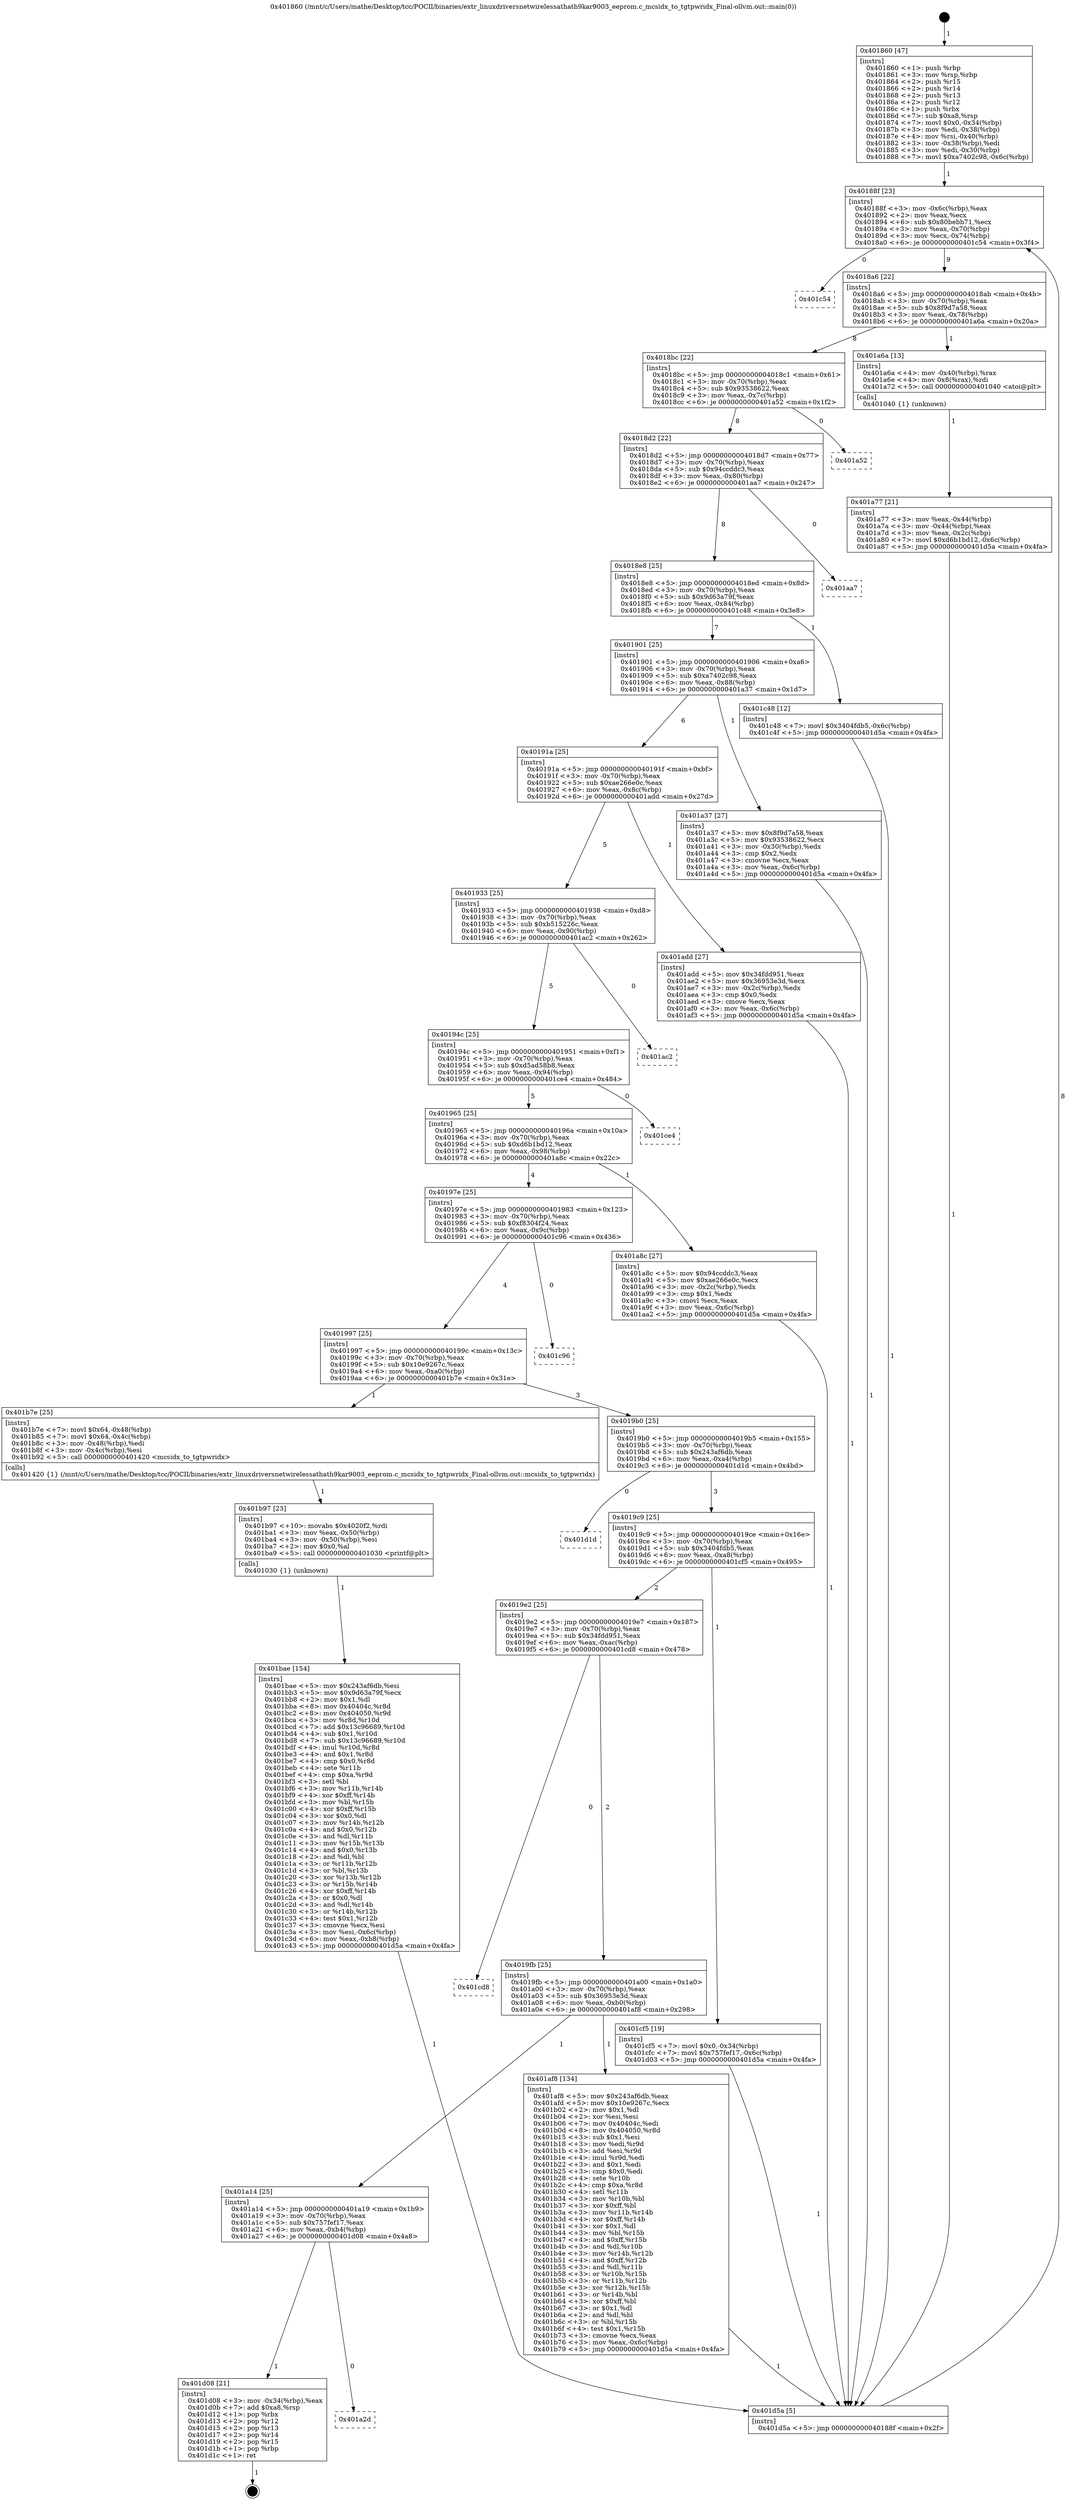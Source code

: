 digraph "0x401860" {
  label = "0x401860 (/mnt/c/Users/mathe/Desktop/tcc/POCII/binaries/extr_linuxdriversnetwirelessathath9kar9003_eeprom.c_mcsidx_to_tgtpwridx_Final-ollvm.out::main(0))"
  labelloc = "t"
  node[shape=record]

  Entry [label="",width=0.3,height=0.3,shape=circle,fillcolor=black,style=filled]
  "0x40188f" [label="{
     0x40188f [23]\l
     | [instrs]\l
     &nbsp;&nbsp;0x40188f \<+3\>: mov -0x6c(%rbp),%eax\l
     &nbsp;&nbsp;0x401892 \<+2\>: mov %eax,%ecx\l
     &nbsp;&nbsp;0x401894 \<+6\>: sub $0x80bebb71,%ecx\l
     &nbsp;&nbsp;0x40189a \<+3\>: mov %eax,-0x70(%rbp)\l
     &nbsp;&nbsp;0x40189d \<+3\>: mov %ecx,-0x74(%rbp)\l
     &nbsp;&nbsp;0x4018a0 \<+6\>: je 0000000000401c54 \<main+0x3f4\>\l
  }"]
  "0x401c54" [label="{
     0x401c54\l
  }", style=dashed]
  "0x4018a6" [label="{
     0x4018a6 [22]\l
     | [instrs]\l
     &nbsp;&nbsp;0x4018a6 \<+5\>: jmp 00000000004018ab \<main+0x4b\>\l
     &nbsp;&nbsp;0x4018ab \<+3\>: mov -0x70(%rbp),%eax\l
     &nbsp;&nbsp;0x4018ae \<+5\>: sub $0x8f9d7a58,%eax\l
     &nbsp;&nbsp;0x4018b3 \<+3\>: mov %eax,-0x78(%rbp)\l
     &nbsp;&nbsp;0x4018b6 \<+6\>: je 0000000000401a6a \<main+0x20a\>\l
  }"]
  Exit [label="",width=0.3,height=0.3,shape=circle,fillcolor=black,style=filled,peripheries=2]
  "0x401a6a" [label="{
     0x401a6a [13]\l
     | [instrs]\l
     &nbsp;&nbsp;0x401a6a \<+4\>: mov -0x40(%rbp),%rax\l
     &nbsp;&nbsp;0x401a6e \<+4\>: mov 0x8(%rax),%rdi\l
     &nbsp;&nbsp;0x401a72 \<+5\>: call 0000000000401040 \<atoi@plt\>\l
     | [calls]\l
     &nbsp;&nbsp;0x401040 \{1\} (unknown)\l
  }"]
  "0x4018bc" [label="{
     0x4018bc [22]\l
     | [instrs]\l
     &nbsp;&nbsp;0x4018bc \<+5\>: jmp 00000000004018c1 \<main+0x61\>\l
     &nbsp;&nbsp;0x4018c1 \<+3\>: mov -0x70(%rbp),%eax\l
     &nbsp;&nbsp;0x4018c4 \<+5\>: sub $0x93538622,%eax\l
     &nbsp;&nbsp;0x4018c9 \<+3\>: mov %eax,-0x7c(%rbp)\l
     &nbsp;&nbsp;0x4018cc \<+6\>: je 0000000000401a52 \<main+0x1f2\>\l
  }"]
  "0x401a2d" [label="{
     0x401a2d\l
  }", style=dashed]
  "0x401a52" [label="{
     0x401a52\l
  }", style=dashed]
  "0x4018d2" [label="{
     0x4018d2 [22]\l
     | [instrs]\l
     &nbsp;&nbsp;0x4018d2 \<+5\>: jmp 00000000004018d7 \<main+0x77\>\l
     &nbsp;&nbsp;0x4018d7 \<+3\>: mov -0x70(%rbp),%eax\l
     &nbsp;&nbsp;0x4018da \<+5\>: sub $0x94ccddc3,%eax\l
     &nbsp;&nbsp;0x4018df \<+3\>: mov %eax,-0x80(%rbp)\l
     &nbsp;&nbsp;0x4018e2 \<+6\>: je 0000000000401aa7 \<main+0x247\>\l
  }"]
  "0x401d08" [label="{
     0x401d08 [21]\l
     | [instrs]\l
     &nbsp;&nbsp;0x401d08 \<+3\>: mov -0x34(%rbp),%eax\l
     &nbsp;&nbsp;0x401d0b \<+7\>: add $0xa8,%rsp\l
     &nbsp;&nbsp;0x401d12 \<+1\>: pop %rbx\l
     &nbsp;&nbsp;0x401d13 \<+2\>: pop %r12\l
     &nbsp;&nbsp;0x401d15 \<+2\>: pop %r13\l
     &nbsp;&nbsp;0x401d17 \<+2\>: pop %r14\l
     &nbsp;&nbsp;0x401d19 \<+2\>: pop %r15\l
     &nbsp;&nbsp;0x401d1b \<+1\>: pop %rbp\l
     &nbsp;&nbsp;0x401d1c \<+1\>: ret\l
  }"]
  "0x401aa7" [label="{
     0x401aa7\l
  }", style=dashed]
  "0x4018e8" [label="{
     0x4018e8 [25]\l
     | [instrs]\l
     &nbsp;&nbsp;0x4018e8 \<+5\>: jmp 00000000004018ed \<main+0x8d\>\l
     &nbsp;&nbsp;0x4018ed \<+3\>: mov -0x70(%rbp),%eax\l
     &nbsp;&nbsp;0x4018f0 \<+5\>: sub $0x9d63a79f,%eax\l
     &nbsp;&nbsp;0x4018f5 \<+6\>: mov %eax,-0x84(%rbp)\l
     &nbsp;&nbsp;0x4018fb \<+6\>: je 0000000000401c48 \<main+0x3e8\>\l
  }"]
  "0x401bae" [label="{
     0x401bae [154]\l
     | [instrs]\l
     &nbsp;&nbsp;0x401bae \<+5\>: mov $0x243af6db,%esi\l
     &nbsp;&nbsp;0x401bb3 \<+5\>: mov $0x9d63a79f,%ecx\l
     &nbsp;&nbsp;0x401bb8 \<+2\>: mov $0x1,%dl\l
     &nbsp;&nbsp;0x401bba \<+8\>: mov 0x40404c,%r8d\l
     &nbsp;&nbsp;0x401bc2 \<+8\>: mov 0x404050,%r9d\l
     &nbsp;&nbsp;0x401bca \<+3\>: mov %r8d,%r10d\l
     &nbsp;&nbsp;0x401bcd \<+7\>: add $0x13c96689,%r10d\l
     &nbsp;&nbsp;0x401bd4 \<+4\>: sub $0x1,%r10d\l
     &nbsp;&nbsp;0x401bd8 \<+7\>: sub $0x13c96689,%r10d\l
     &nbsp;&nbsp;0x401bdf \<+4\>: imul %r10d,%r8d\l
     &nbsp;&nbsp;0x401be3 \<+4\>: and $0x1,%r8d\l
     &nbsp;&nbsp;0x401be7 \<+4\>: cmp $0x0,%r8d\l
     &nbsp;&nbsp;0x401beb \<+4\>: sete %r11b\l
     &nbsp;&nbsp;0x401bef \<+4\>: cmp $0xa,%r9d\l
     &nbsp;&nbsp;0x401bf3 \<+3\>: setl %bl\l
     &nbsp;&nbsp;0x401bf6 \<+3\>: mov %r11b,%r14b\l
     &nbsp;&nbsp;0x401bf9 \<+4\>: xor $0xff,%r14b\l
     &nbsp;&nbsp;0x401bfd \<+3\>: mov %bl,%r15b\l
     &nbsp;&nbsp;0x401c00 \<+4\>: xor $0xff,%r15b\l
     &nbsp;&nbsp;0x401c04 \<+3\>: xor $0x0,%dl\l
     &nbsp;&nbsp;0x401c07 \<+3\>: mov %r14b,%r12b\l
     &nbsp;&nbsp;0x401c0a \<+4\>: and $0x0,%r12b\l
     &nbsp;&nbsp;0x401c0e \<+3\>: and %dl,%r11b\l
     &nbsp;&nbsp;0x401c11 \<+3\>: mov %r15b,%r13b\l
     &nbsp;&nbsp;0x401c14 \<+4\>: and $0x0,%r13b\l
     &nbsp;&nbsp;0x401c18 \<+2\>: and %dl,%bl\l
     &nbsp;&nbsp;0x401c1a \<+3\>: or %r11b,%r12b\l
     &nbsp;&nbsp;0x401c1d \<+3\>: or %bl,%r13b\l
     &nbsp;&nbsp;0x401c20 \<+3\>: xor %r13b,%r12b\l
     &nbsp;&nbsp;0x401c23 \<+3\>: or %r15b,%r14b\l
     &nbsp;&nbsp;0x401c26 \<+4\>: xor $0xff,%r14b\l
     &nbsp;&nbsp;0x401c2a \<+3\>: or $0x0,%dl\l
     &nbsp;&nbsp;0x401c2d \<+3\>: and %dl,%r14b\l
     &nbsp;&nbsp;0x401c30 \<+3\>: or %r14b,%r12b\l
     &nbsp;&nbsp;0x401c33 \<+4\>: test $0x1,%r12b\l
     &nbsp;&nbsp;0x401c37 \<+3\>: cmovne %ecx,%esi\l
     &nbsp;&nbsp;0x401c3a \<+3\>: mov %esi,-0x6c(%rbp)\l
     &nbsp;&nbsp;0x401c3d \<+6\>: mov %eax,-0xb8(%rbp)\l
     &nbsp;&nbsp;0x401c43 \<+5\>: jmp 0000000000401d5a \<main+0x4fa\>\l
  }"]
  "0x401c48" [label="{
     0x401c48 [12]\l
     | [instrs]\l
     &nbsp;&nbsp;0x401c48 \<+7\>: movl $0x3404fdb5,-0x6c(%rbp)\l
     &nbsp;&nbsp;0x401c4f \<+5\>: jmp 0000000000401d5a \<main+0x4fa\>\l
  }"]
  "0x401901" [label="{
     0x401901 [25]\l
     | [instrs]\l
     &nbsp;&nbsp;0x401901 \<+5\>: jmp 0000000000401906 \<main+0xa6\>\l
     &nbsp;&nbsp;0x401906 \<+3\>: mov -0x70(%rbp),%eax\l
     &nbsp;&nbsp;0x401909 \<+5\>: sub $0xa7402c98,%eax\l
     &nbsp;&nbsp;0x40190e \<+6\>: mov %eax,-0x88(%rbp)\l
     &nbsp;&nbsp;0x401914 \<+6\>: je 0000000000401a37 \<main+0x1d7\>\l
  }"]
  "0x401b97" [label="{
     0x401b97 [23]\l
     | [instrs]\l
     &nbsp;&nbsp;0x401b97 \<+10\>: movabs $0x4020f2,%rdi\l
     &nbsp;&nbsp;0x401ba1 \<+3\>: mov %eax,-0x50(%rbp)\l
     &nbsp;&nbsp;0x401ba4 \<+3\>: mov -0x50(%rbp),%esi\l
     &nbsp;&nbsp;0x401ba7 \<+2\>: mov $0x0,%al\l
     &nbsp;&nbsp;0x401ba9 \<+5\>: call 0000000000401030 \<printf@plt\>\l
     | [calls]\l
     &nbsp;&nbsp;0x401030 \{1\} (unknown)\l
  }"]
  "0x401a37" [label="{
     0x401a37 [27]\l
     | [instrs]\l
     &nbsp;&nbsp;0x401a37 \<+5\>: mov $0x8f9d7a58,%eax\l
     &nbsp;&nbsp;0x401a3c \<+5\>: mov $0x93538622,%ecx\l
     &nbsp;&nbsp;0x401a41 \<+3\>: mov -0x30(%rbp),%edx\l
     &nbsp;&nbsp;0x401a44 \<+3\>: cmp $0x2,%edx\l
     &nbsp;&nbsp;0x401a47 \<+3\>: cmovne %ecx,%eax\l
     &nbsp;&nbsp;0x401a4a \<+3\>: mov %eax,-0x6c(%rbp)\l
     &nbsp;&nbsp;0x401a4d \<+5\>: jmp 0000000000401d5a \<main+0x4fa\>\l
  }"]
  "0x40191a" [label="{
     0x40191a [25]\l
     | [instrs]\l
     &nbsp;&nbsp;0x40191a \<+5\>: jmp 000000000040191f \<main+0xbf\>\l
     &nbsp;&nbsp;0x40191f \<+3\>: mov -0x70(%rbp),%eax\l
     &nbsp;&nbsp;0x401922 \<+5\>: sub $0xae266e0c,%eax\l
     &nbsp;&nbsp;0x401927 \<+6\>: mov %eax,-0x8c(%rbp)\l
     &nbsp;&nbsp;0x40192d \<+6\>: je 0000000000401add \<main+0x27d\>\l
  }"]
  "0x401d5a" [label="{
     0x401d5a [5]\l
     | [instrs]\l
     &nbsp;&nbsp;0x401d5a \<+5\>: jmp 000000000040188f \<main+0x2f\>\l
  }"]
  "0x401860" [label="{
     0x401860 [47]\l
     | [instrs]\l
     &nbsp;&nbsp;0x401860 \<+1\>: push %rbp\l
     &nbsp;&nbsp;0x401861 \<+3\>: mov %rsp,%rbp\l
     &nbsp;&nbsp;0x401864 \<+2\>: push %r15\l
     &nbsp;&nbsp;0x401866 \<+2\>: push %r14\l
     &nbsp;&nbsp;0x401868 \<+2\>: push %r13\l
     &nbsp;&nbsp;0x40186a \<+2\>: push %r12\l
     &nbsp;&nbsp;0x40186c \<+1\>: push %rbx\l
     &nbsp;&nbsp;0x40186d \<+7\>: sub $0xa8,%rsp\l
     &nbsp;&nbsp;0x401874 \<+7\>: movl $0x0,-0x34(%rbp)\l
     &nbsp;&nbsp;0x40187b \<+3\>: mov %edi,-0x38(%rbp)\l
     &nbsp;&nbsp;0x40187e \<+4\>: mov %rsi,-0x40(%rbp)\l
     &nbsp;&nbsp;0x401882 \<+3\>: mov -0x38(%rbp),%edi\l
     &nbsp;&nbsp;0x401885 \<+3\>: mov %edi,-0x30(%rbp)\l
     &nbsp;&nbsp;0x401888 \<+7\>: movl $0xa7402c98,-0x6c(%rbp)\l
  }"]
  "0x401a77" [label="{
     0x401a77 [21]\l
     | [instrs]\l
     &nbsp;&nbsp;0x401a77 \<+3\>: mov %eax,-0x44(%rbp)\l
     &nbsp;&nbsp;0x401a7a \<+3\>: mov -0x44(%rbp),%eax\l
     &nbsp;&nbsp;0x401a7d \<+3\>: mov %eax,-0x2c(%rbp)\l
     &nbsp;&nbsp;0x401a80 \<+7\>: movl $0xd6b1bd12,-0x6c(%rbp)\l
     &nbsp;&nbsp;0x401a87 \<+5\>: jmp 0000000000401d5a \<main+0x4fa\>\l
  }"]
  "0x401a14" [label="{
     0x401a14 [25]\l
     | [instrs]\l
     &nbsp;&nbsp;0x401a14 \<+5\>: jmp 0000000000401a19 \<main+0x1b9\>\l
     &nbsp;&nbsp;0x401a19 \<+3\>: mov -0x70(%rbp),%eax\l
     &nbsp;&nbsp;0x401a1c \<+5\>: sub $0x757fef17,%eax\l
     &nbsp;&nbsp;0x401a21 \<+6\>: mov %eax,-0xb4(%rbp)\l
     &nbsp;&nbsp;0x401a27 \<+6\>: je 0000000000401d08 \<main+0x4a8\>\l
  }"]
  "0x401add" [label="{
     0x401add [27]\l
     | [instrs]\l
     &nbsp;&nbsp;0x401add \<+5\>: mov $0x34fdd951,%eax\l
     &nbsp;&nbsp;0x401ae2 \<+5\>: mov $0x36953e3d,%ecx\l
     &nbsp;&nbsp;0x401ae7 \<+3\>: mov -0x2c(%rbp),%edx\l
     &nbsp;&nbsp;0x401aea \<+3\>: cmp $0x0,%edx\l
     &nbsp;&nbsp;0x401aed \<+3\>: cmove %ecx,%eax\l
     &nbsp;&nbsp;0x401af0 \<+3\>: mov %eax,-0x6c(%rbp)\l
     &nbsp;&nbsp;0x401af3 \<+5\>: jmp 0000000000401d5a \<main+0x4fa\>\l
  }"]
  "0x401933" [label="{
     0x401933 [25]\l
     | [instrs]\l
     &nbsp;&nbsp;0x401933 \<+5\>: jmp 0000000000401938 \<main+0xd8\>\l
     &nbsp;&nbsp;0x401938 \<+3\>: mov -0x70(%rbp),%eax\l
     &nbsp;&nbsp;0x40193b \<+5\>: sub $0xb515226c,%eax\l
     &nbsp;&nbsp;0x401940 \<+6\>: mov %eax,-0x90(%rbp)\l
     &nbsp;&nbsp;0x401946 \<+6\>: je 0000000000401ac2 \<main+0x262\>\l
  }"]
  "0x401af8" [label="{
     0x401af8 [134]\l
     | [instrs]\l
     &nbsp;&nbsp;0x401af8 \<+5\>: mov $0x243af6db,%eax\l
     &nbsp;&nbsp;0x401afd \<+5\>: mov $0x10e9267c,%ecx\l
     &nbsp;&nbsp;0x401b02 \<+2\>: mov $0x1,%dl\l
     &nbsp;&nbsp;0x401b04 \<+2\>: xor %esi,%esi\l
     &nbsp;&nbsp;0x401b06 \<+7\>: mov 0x40404c,%edi\l
     &nbsp;&nbsp;0x401b0d \<+8\>: mov 0x404050,%r8d\l
     &nbsp;&nbsp;0x401b15 \<+3\>: sub $0x1,%esi\l
     &nbsp;&nbsp;0x401b18 \<+3\>: mov %edi,%r9d\l
     &nbsp;&nbsp;0x401b1b \<+3\>: add %esi,%r9d\l
     &nbsp;&nbsp;0x401b1e \<+4\>: imul %r9d,%edi\l
     &nbsp;&nbsp;0x401b22 \<+3\>: and $0x1,%edi\l
     &nbsp;&nbsp;0x401b25 \<+3\>: cmp $0x0,%edi\l
     &nbsp;&nbsp;0x401b28 \<+4\>: sete %r10b\l
     &nbsp;&nbsp;0x401b2c \<+4\>: cmp $0xa,%r8d\l
     &nbsp;&nbsp;0x401b30 \<+4\>: setl %r11b\l
     &nbsp;&nbsp;0x401b34 \<+3\>: mov %r10b,%bl\l
     &nbsp;&nbsp;0x401b37 \<+3\>: xor $0xff,%bl\l
     &nbsp;&nbsp;0x401b3a \<+3\>: mov %r11b,%r14b\l
     &nbsp;&nbsp;0x401b3d \<+4\>: xor $0xff,%r14b\l
     &nbsp;&nbsp;0x401b41 \<+3\>: xor $0x1,%dl\l
     &nbsp;&nbsp;0x401b44 \<+3\>: mov %bl,%r15b\l
     &nbsp;&nbsp;0x401b47 \<+4\>: and $0xff,%r15b\l
     &nbsp;&nbsp;0x401b4b \<+3\>: and %dl,%r10b\l
     &nbsp;&nbsp;0x401b4e \<+3\>: mov %r14b,%r12b\l
     &nbsp;&nbsp;0x401b51 \<+4\>: and $0xff,%r12b\l
     &nbsp;&nbsp;0x401b55 \<+3\>: and %dl,%r11b\l
     &nbsp;&nbsp;0x401b58 \<+3\>: or %r10b,%r15b\l
     &nbsp;&nbsp;0x401b5b \<+3\>: or %r11b,%r12b\l
     &nbsp;&nbsp;0x401b5e \<+3\>: xor %r12b,%r15b\l
     &nbsp;&nbsp;0x401b61 \<+3\>: or %r14b,%bl\l
     &nbsp;&nbsp;0x401b64 \<+3\>: xor $0xff,%bl\l
     &nbsp;&nbsp;0x401b67 \<+3\>: or $0x1,%dl\l
     &nbsp;&nbsp;0x401b6a \<+2\>: and %dl,%bl\l
     &nbsp;&nbsp;0x401b6c \<+3\>: or %bl,%r15b\l
     &nbsp;&nbsp;0x401b6f \<+4\>: test $0x1,%r15b\l
     &nbsp;&nbsp;0x401b73 \<+3\>: cmovne %ecx,%eax\l
     &nbsp;&nbsp;0x401b76 \<+3\>: mov %eax,-0x6c(%rbp)\l
     &nbsp;&nbsp;0x401b79 \<+5\>: jmp 0000000000401d5a \<main+0x4fa\>\l
  }"]
  "0x401ac2" [label="{
     0x401ac2\l
  }", style=dashed]
  "0x40194c" [label="{
     0x40194c [25]\l
     | [instrs]\l
     &nbsp;&nbsp;0x40194c \<+5\>: jmp 0000000000401951 \<main+0xf1\>\l
     &nbsp;&nbsp;0x401951 \<+3\>: mov -0x70(%rbp),%eax\l
     &nbsp;&nbsp;0x401954 \<+5\>: sub $0xd5ad58b8,%eax\l
     &nbsp;&nbsp;0x401959 \<+6\>: mov %eax,-0x94(%rbp)\l
     &nbsp;&nbsp;0x40195f \<+6\>: je 0000000000401ce4 \<main+0x484\>\l
  }"]
  "0x4019fb" [label="{
     0x4019fb [25]\l
     | [instrs]\l
     &nbsp;&nbsp;0x4019fb \<+5\>: jmp 0000000000401a00 \<main+0x1a0\>\l
     &nbsp;&nbsp;0x401a00 \<+3\>: mov -0x70(%rbp),%eax\l
     &nbsp;&nbsp;0x401a03 \<+5\>: sub $0x36953e3d,%eax\l
     &nbsp;&nbsp;0x401a08 \<+6\>: mov %eax,-0xb0(%rbp)\l
     &nbsp;&nbsp;0x401a0e \<+6\>: je 0000000000401af8 \<main+0x298\>\l
  }"]
  "0x401ce4" [label="{
     0x401ce4\l
  }", style=dashed]
  "0x401965" [label="{
     0x401965 [25]\l
     | [instrs]\l
     &nbsp;&nbsp;0x401965 \<+5\>: jmp 000000000040196a \<main+0x10a\>\l
     &nbsp;&nbsp;0x40196a \<+3\>: mov -0x70(%rbp),%eax\l
     &nbsp;&nbsp;0x40196d \<+5\>: sub $0xd6b1bd12,%eax\l
     &nbsp;&nbsp;0x401972 \<+6\>: mov %eax,-0x98(%rbp)\l
     &nbsp;&nbsp;0x401978 \<+6\>: je 0000000000401a8c \<main+0x22c\>\l
  }"]
  "0x401cd8" [label="{
     0x401cd8\l
  }", style=dashed]
  "0x401a8c" [label="{
     0x401a8c [27]\l
     | [instrs]\l
     &nbsp;&nbsp;0x401a8c \<+5\>: mov $0x94ccddc3,%eax\l
     &nbsp;&nbsp;0x401a91 \<+5\>: mov $0xae266e0c,%ecx\l
     &nbsp;&nbsp;0x401a96 \<+3\>: mov -0x2c(%rbp),%edx\l
     &nbsp;&nbsp;0x401a99 \<+3\>: cmp $0x1,%edx\l
     &nbsp;&nbsp;0x401a9c \<+3\>: cmovl %ecx,%eax\l
     &nbsp;&nbsp;0x401a9f \<+3\>: mov %eax,-0x6c(%rbp)\l
     &nbsp;&nbsp;0x401aa2 \<+5\>: jmp 0000000000401d5a \<main+0x4fa\>\l
  }"]
  "0x40197e" [label="{
     0x40197e [25]\l
     | [instrs]\l
     &nbsp;&nbsp;0x40197e \<+5\>: jmp 0000000000401983 \<main+0x123\>\l
     &nbsp;&nbsp;0x401983 \<+3\>: mov -0x70(%rbp),%eax\l
     &nbsp;&nbsp;0x401986 \<+5\>: sub $0xf8304f24,%eax\l
     &nbsp;&nbsp;0x40198b \<+6\>: mov %eax,-0x9c(%rbp)\l
     &nbsp;&nbsp;0x401991 \<+6\>: je 0000000000401c96 \<main+0x436\>\l
  }"]
  "0x4019e2" [label="{
     0x4019e2 [25]\l
     | [instrs]\l
     &nbsp;&nbsp;0x4019e2 \<+5\>: jmp 00000000004019e7 \<main+0x187\>\l
     &nbsp;&nbsp;0x4019e7 \<+3\>: mov -0x70(%rbp),%eax\l
     &nbsp;&nbsp;0x4019ea \<+5\>: sub $0x34fdd951,%eax\l
     &nbsp;&nbsp;0x4019ef \<+6\>: mov %eax,-0xac(%rbp)\l
     &nbsp;&nbsp;0x4019f5 \<+6\>: je 0000000000401cd8 \<main+0x478\>\l
  }"]
  "0x401c96" [label="{
     0x401c96\l
  }", style=dashed]
  "0x401997" [label="{
     0x401997 [25]\l
     | [instrs]\l
     &nbsp;&nbsp;0x401997 \<+5\>: jmp 000000000040199c \<main+0x13c\>\l
     &nbsp;&nbsp;0x40199c \<+3\>: mov -0x70(%rbp),%eax\l
     &nbsp;&nbsp;0x40199f \<+5\>: sub $0x10e9267c,%eax\l
     &nbsp;&nbsp;0x4019a4 \<+6\>: mov %eax,-0xa0(%rbp)\l
     &nbsp;&nbsp;0x4019aa \<+6\>: je 0000000000401b7e \<main+0x31e\>\l
  }"]
  "0x401cf5" [label="{
     0x401cf5 [19]\l
     | [instrs]\l
     &nbsp;&nbsp;0x401cf5 \<+7\>: movl $0x0,-0x34(%rbp)\l
     &nbsp;&nbsp;0x401cfc \<+7\>: movl $0x757fef17,-0x6c(%rbp)\l
     &nbsp;&nbsp;0x401d03 \<+5\>: jmp 0000000000401d5a \<main+0x4fa\>\l
  }"]
  "0x401b7e" [label="{
     0x401b7e [25]\l
     | [instrs]\l
     &nbsp;&nbsp;0x401b7e \<+7\>: movl $0x64,-0x48(%rbp)\l
     &nbsp;&nbsp;0x401b85 \<+7\>: movl $0x64,-0x4c(%rbp)\l
     &nbsp;&nbsp;0x401b8c \<+3\>: mov -0x48(%rbp),%edi\l
     &nbsp;&nbsp;0x401b8f \<+3\>: mov -0x4c(%rbp),%esi\l
     &nbsp;&nbsp;0x401b92 \<+5\>: call 0000000000401420 \<mcsidx_to_tgtpwridx\>\l
     | [calls]\l
     &nbsp;&nbsp;0x401420 \{1\} (/mnt/c/Users/mathe/Desktop/tcc/POCII/binaries/extr_linuxdriversnetwirelessathath9kar9003_eeprom.c_mcsidx_to_tgtpwridx_Final-ollvm.out::mcsidx_to_tgtpwridx)\l
  }"]
  "0x4019b0" [label="{
     0x4019b0 [25]\l
     | [instrs]\l
     &nbsp;&nbsp;0x4019b0 \<+5\>: jmp 00000000004019b5 \<main+0x155\>\l
     &nbsp;&nbsp;0x4019b5 \<+3\>: mov -0x70(%rbp),%eax\l
     &nbsp;&nbsp;0x4019b8 \<+5\>: sub $0x243af6db,%eax\l
     &nbsp;&nbsp;0x4019bd \<+6\>: mov %eax,-0xa4(%rbp)\l
     &nbsp;&nbsp;0x4019c3 \<+6\>: je 0000000000401d1d \<main+0x4bd\>\l
  }"]
  "0x4019c9" [label="{
     0x4019c9 [25]\l
     | [instrs]\l
     &nbsp;&nbsp;0x4019c9 \<+5\>: jmp 00000000004019ce \<main+0x16e\>\l
     &nbsp;&nbsp;0x4019ce \<+3\>: mov -0x70(%rbp),%eax\l
     &nbsp;&nbsp;0x4019d1 \<+5\>: sub $0x3404fdb5,%eax\l
     &nbsp;&nbsp;0x4019d6 \<+6\>: mov %eax,-0xa8(%rbp)\l
     &nbsp;&nbsp;0x4019dc \<+6\>: je 0000000000401cf5 \<main+0x495\>\l
  }"]
  "0x401d1d" [label="{
     0x401d1d\l
  }", style=dashed]
  Entry -> "0x401860" [label=" 1"]
  "0x40188f" -> "0x401c54" [label=" 0"]
  "0x40188f" -> "0x4018a6" [label=" 9"]
  "0x401d08" -> Exit [label=" 1"]
  "0x4018a6" -> "0x401a6a" [label=" 1"]
  "0x4018a6" -> "0x4018bc" [label=" 8"]
  "0x401a14" -> "0x401a2d" [label=" 0"]
  "0x4018bc" -> "0x401a52" [label=" 0"]
  "0x4018bc" -> "0x4018d2" [label=" 8"]
  "0x401a14" -> "0x401d08" [label=" 1"]
  "0x4018d2" -> "0x401aa7" [label=" 0"]
  "0x4018d2" -> "0x4018e8" [label=" 8"]
  "0x401cf5" -> "0x401d5a" [label=" 1"]
  "0x4018e8" -> "0x401c48" [label=" 1"]
  "0x4018e8" -> "0x401901" [label=" 7"]
  "0x401c48" -> "0x401d5a" [label=" 1"]
  "0x401901" -> "0x401a37" [label=" 1"]
  "0x401901" -> "0x40191a" [label=" 6"]
  "0x401a37" -> "0x401d5a" [label=" 1"]
  "0x401860" -> "0x40188f" [label=" 1"]
  "0x401d5a" -> "0x40188f" [label=" 8"]
  "0x401a6a" -> "0x401a77" [label=" 1"]
  "0x401a77" -> "0x401d5a" [label=" 1"]
  "0x401bae" -> "0x401d5a" [label=" 1"]
  "0x40191a" -> "0x401add" [label=" 1"]
  "0x40191a" -> "0x401933" [label=" 5"]
  "0x401b97" -> "0x401bae" [label=" 1"]
  "0x401933" -> "0x401ac2" [label=" 0"]
  "0x401933" -> "0x40194c" [label=" 5"]
  "0x401b7e" -> "0x401b97" [label=" 1"]
  "0x40194c" -> "0x401ce4" [label=" 0"]
  "0x40194c" -> "0x401965" [label=" 5"]
  "0x4019fb" -> "0x401a14" [label=" 1"]
  "0x401965" -> "0x401a8c" [label=" 1"]
  "0x401965" -> "0x40197e" [label=" 4"]
  "0x401a8c" -> "0x401d5a" [label=" 1"]
  "0x401add" -> "0x401d5a" [label=" 1"]
  "0x4019fb" -> "0x401af8" [label=" 1"]
  "0x40197e" -> "0x401c96" [label=" 0"]
  "0x40197e" -> "0x401997" [label=" 4"]
  "0x4019e2" -> "0x4019fb" [label=" 2"]
  "0x401997" -> "0x401b7e" [label=" 1"]
  "0x401997" -> "0x4019b0" [label=" 3"]
  "0x4019e2" -> "0x401cd8" [label=" 0"]
  "0x4019b0" -> "0x401d1d" [label=" 0"]
  "0x4019b0" -> "0x4019c9" [label=" 3"]
  "0x401af8" -> "0x401d5a" [label=" 1"]
  "0x4019c9" -> "0x401cf5" [label=" 1"]
  "0x4019c9" -> "0x4019e2" [label=" 2"]
}
